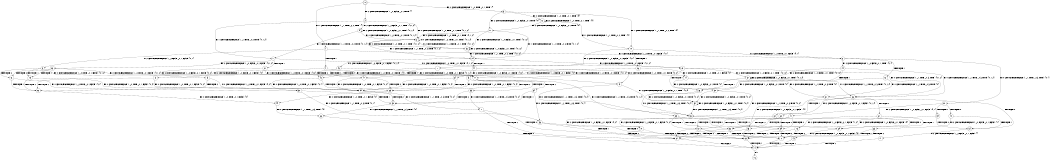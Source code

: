 digraph BCG {
size = "7, 10.5";
center = TRUE;
node [shape = circle];
0 [peripheries = 2];
0 -> 1 [label = "EX !1 !ATOMIC_EXCH_BRANCH (1, +1, TRUE, +0, 2, TRUE) !{}"];
0 -> 2 [label = "EX !2 !ATOMIC_EXCH_BRANCH (1, +0, FALSE, +0, 1, TRUE) !{}"];
0 -> 3 [label = "EX !0 !ATOMIC_EXCH_BRANCH (1, +0, TRUE, +0, 1, TRUE) !{}"];
1 -> 4 [label = "TERMINATE !1"];
1 -> 5 [label = "EX !2 !ATOMIC_EXCH_BRANCH (1, +0, FALSE, +0, 1, FALSE) !{0, 1}"];
1 -> 6 [label = "EX !0 !ATOMIC_EXCH_BRANCH (1, +0, TRUE, +0, 1, FALSE) !{0, 1}"];
2 -> 7 [label = "EX !1 !ATOMIC_EXCH_BRANCH (1, +1, TRUE, +0, 2, TRUE) !{0, 1, 2}"];
2 -> 8 [label = "EX !0 !ATOMIC_EXCH_BRANCH (1, +0, TRUE, +0, 1, TRUE) !{0, 1, 2}"];
2 -> 9 [label = "EX !2 !ATOMIC_EXCH_BRANCH (1, +0, FALSE, +0, 1, TRUE) !{0, 1, 2}"];
3 -> 10 [label = "EX !1 !ATOMIC_EXCH_BRANCH (1, +1, TRUE, +0, 2, TRUE) !{0}"];
3 -> 11 [label = "EX !2 !ATOMIC_EXCH_BRANCH (1, +0, FALSE, +0, 1, TRUE) !{0}"];
3 -> 12 [label = "EX !0 !ATOMIC_EXCH_BRANCH (1, +0, TRUE, +0, 1, TRUE) !{0}"];
4 -> 13 [label = "EX !2 !ATOMIC_EXCH_BRANCH (1, +0, FALSE, +0, 1, FALSE) !{0}"];
4 -> 14 [label = "EX !0 !ATOMIC_EXCH_BRANCH (1, +0, TRUE, +0, 1, FALSE) !{0}"];
5 -> 15 [label = "TERMINATE !1"];
5 -> 16 [label = "TERMINATE !2"];
5 -> 17 [label = "EX !0 !ATOMIC_EXCH_BRANCH (1, +0, TRUE, +0, 1, FALSE) !{0, 1, 2}"];
6 -> 18 [label = "TERMINATE !1"];
6 -> 19 [label = "EX !2 !ATOMIC_EXCH_BRANCH (1, +0, FALSE, +0, 1, TRUE) !{0, 1}"];
6 -> 20 [label = "EX !0 !ATOMIC_EXCH_BRANCH (1, +1, TRUE, +0, 3, TRUE) !{0, 1}"];
7 -> 21 [label = "TERMINATE !1"];
7 -> 22 [label = "EX !0 !ATOMIC_EXCH_BRANCH (1, +0, TRUE, +0, 1, FALSE) !{0, 1, 2}"];
7 -> 23 [label = "EX !2 !ATOMIC_EXCH_BRANCH (1, +0, FALSE, +0, 1, FALSE) !{0, 1, 2}"];
8 -> 24 [label = "EX !1 !ATOMIC_EXCH_BRANCH (1, +1, TRUE, +0, 2, TRUE) !{0, 1, 2}"];
8 -> 25 [label = "EX !2 !ATOMIC_EXCH_BRANCH (1, +0, FALSE, +0, 1, TRUE) !{0, 1, 2}"];
8 -> 8 [label = "EX !0 !ATOMIC_EXCH_BRANCH (1, +0, TRUE, +0, 1, TRUE) !{0, 1, 2}"];
9 -> 7 [label = "EX !1 !ATOMIC_EXCH_BRANCH (1, +1, TRUE, +0, 2, TRUE) !{0, 1, 2}"];
9 -> 8 [label = "EX !0 !ATOMIC_EXCH_BRANCH (1, +0, TRUE, +0, 1, TRUE) !{0, 1, 2}"];
9 -> 9 [label = "EX !2 !ATOMIC_EXCH_BRANCH (1, +0, FALSE, +0, 1, TRUE) !{0, 1, 2}"];
10 -> 26 [label = "TERMINATE !1"];
10 -> 27 [label = "EX !2 !ATOMIC_EXCH_BRANCH (1, +0, FALSE, +0, 1, FALSE) !{0, 1}"];
10 -> 6 [label = "EX !0 !ATOMIC_EXCH_BRANCH (1, +0, TRUE, +0, 1, FALSE) !{0, 1}"];
11 -> 24 [label = "EX !1 !ATOMIC_EXCH_BRANCH (1, +1, TRUE, +0, 2, TRUE) !{0, 1, 2}"];
11 -> 25 [label = "EX !2 !ATOMIC_EXCH_BRANCH (1, +0, FALSE, +0, 1, TRUE) !{0, 1, 2}"];
11 -> 8 [label = "EX !0 !ATOMIC_EXCH_BRANCH (1, +0, TRUE, +0, 1, TRUE) !{0, 1, 2}"];
12 -> 10 [label = "EX !1 !ATOMIC_EXCH_BRANCH (1, +1, TRUE, +0, 2, TRUE) !{0}"];
12 -> 11 [label = "EX !2 !ATOMIC_EXCH_BRANCH (1, +0, FALSE, +0, 1, TRUE) !{0}"];
12 -> 12 [label = "EX !0 !ATOMIC_EXCH_BRANCH (1, +0, TRUE, +0, 1, TRUE) !{0}"];
13 -> 28 [label = "TERMINATE !2"];
13 -> 29 [label = "EX !0 !ATOMIC_EXCH_BRANCH (1, +0, TRUE, +0, 1, FALSE) !{0, 2}"];
14 -> 30 [label = "EX !2 !ATOMIC_EXCH_BRANCH (1, +0, FALSE, +0, 1, TRUE) !{0}"];
14 -> 31 [label = "EX !0 !ATOMIC_EXCH_BRANCH (1, +1, TRUE, +0, 3, TRUE) !{0}"];
15 -> 28 [label = "TERMINATE !2"];
15 -> 29 [label = "EX !0 !ATOMIC_EXCH_BRANCH (1, +0, TRUE, +0, 1, FALSE) !{0, 2}"];
16 -> 28 [label = "TERMINATE !1"];
16 -> 32 [label = "EX !0 !ATOMIC_EXCH_BRANCH (1, +0, TRUE, +0, 1, FALSE) !{0, 1}"];
17 -> 33 [label = "TERMINATE !1"];
17 -> 34 [label = "TERMINATE !2"];
17 -> 35 [label = "EX !0 !ATOMIC_EXCH_BRANCH (1, +1, TRUE, +0, 3, TRUE) !{0, 1, 2}"];
18 -> 30 [label = "EX !2 !ATOMIC_EXCH_BRANCH (1, +0, FALSE, +0, 1, TRUE) !{0}"];
18 -> 31 [label = "EX !0 !ATOMIC_EXCH_BRANCH (1, +1, TRUE, +0, 3, TRUE) !{0}"];
19 -> 36 [label = "TERMINATE !1"];
19 -> 37 [label = "EX !2 !ATOMIC_EXCH_BRANCH (1, +0, FALSE, +0, 1, TRUE) !{0, 1, 2}"];
19 -> 38 [label = "EX !0 !ATOMIC_EXCH_BRANCH (1, +1, TRUE, +0, 3, TRUE) !{0, 1, 2}"];
20 -> 39 [label = "TERMINATE !1"];
20 -> 40 [label = "TERMINATE !0"];
20 -> 41 [label = "EX !2 !ATOMIC_EXCH_BRANCH (1, +0, FALSE, +0, 1, FALSE) !{0, 1}"];
21 -> 42 [label = "EX !0 !ATOMIC_EXCH_BRANCH (1, +0, TRUE, +0, 1, FALSE) !{0, 2}"];
21 -> 43 [label = "EX !2 !ATOMIC_EXCH_BRANCH (1, +0, FALSE, +0, 1, FALSE) !{0, 2}"];
22 -> 36 [label = "TERMINATE !1"];
22 -> 37 [label = "EX !2 !ATOMIC_EXCH_BRANCH (1, +0, FALSE, +0, 1, TRUE) !{0, 1, 2}"];
22 -> 38 [label = "EX !0 !ATOMIC_EXCH_BRANCH (1, +1, TRUE, +0, 3, TRUE) !{0, 1, 2}"];
23 -> 15 [label = "TERMINATE !1"];
23 -> 16 [label = "TERMINATE !2"];
23 -> 17 [label = "EX !0 !ATOMIC_EXCH_BRANCH (1, +0, TRUE, +0, 1, FALSE) !{0, 1, 2}"];
24 -> 44 [label = "TERMINATE !1"];
24 -> 45 [label = "EX !2 !ATOMIC_EXCH_BRANCH (1, +0, FALSE, +0, 1, FALSE) !{0, 1, 2}"];
24 -> 22 [label = "EX !0 !ATOMIC_EXCH_BRANCH (1, +0, TRUE, +0, 1, FALSE) !{0, 1, 2}"];
25 -> 24 [label = "EX !1 !ATOMIC_EXCH_BRANCH (1, +1, TRUE, +0, 2, TRUE) !{0, 1, 2}"];
25 -> 25 [label = "EX !2 !ATOMIC_EXCH_BRANCH (1, +0, FALSE, +0, 1, TRUE) !{0, 1, 2}"];
25 -> 8 [label = "EX !0 !ATOMIC_EXCH_BRANCH (1, +0, TRUE, +0, 1, TRUE) !{0, 1, 2}"];
26 -> 46 [label = "EX !2 !ATOMIC_EXCH_BRANCH (1, +0, FALSE, +0, 1, FALSE) !{0}"];
26 -> 14 [label = "EX !0 !ATOMIC_EXCH_BRANCH (1, +0, TRUE, +0, 1, FALSE) !{0}"];
27 -> 47 [label = "TERMINATE !1"];
27 -> 48 [label = "TERMINATE !2"];
27 -> 17 [label = "EX !0 !ATOMIC_EXCH_BRANCH (1, +0, TRUE, +0, 1, FALSE) !{0, 1, 2}"];
28 -> 49 [label = "EX !0 !ATOMIC_EXCH_BRANCH (1, +0, TRUE, +0, 1, FALSE) !{0}"];
29 -> 50 [label = "TERMINATE !2"];
29 -> 51 [label = "EX !0 !ATOMIC_EXCH_BRANCH (1, +1, TRUE, +0, 3, TRUE) !{0, 2}"];
30 -> 52 [label = "EX !2 !ATOMIC_EXCH_BRANCH (1, +0, FALSE, +0, 1, TRUE) !{0, 2}"];
30 -> 53 [label = "EX !0 !ATOMIC_EXCH_BRANCH (1, +1, TRUE, +0, 3, TRUE) !{0, 2}"];
31 -> 54 [label = "TERMINATE !0"];
31 -> 55 [label = "EX !2 !ATOMIC_EXCH_BRANCH (1, +0, FALSE, +0, 1, FALSE) !{0}"];
32 -> 50 [label = "TERMINATE !1"];
32 -> 56 [label = "EX !0 !ATOMIC_EXCH_BRANCH (1, +1, TRUE, +0, 3, TRUE) !{0, 1}"];
33 -> 50 [label = "TERMINATE !2"];
33 -> 51 [label = "EX !0 !ATOMIC_EXCH_BRANCH (1, +1, TRUE, +0, 3, TRUE) !{0, 2}"];
34 -> 50 [label = "TERMINATE !1"];
34 -> 56 [label = "EX !0 !ATOMIC_EXCH_BRANCH (1, +1, TRUE, +0, 3, TRUE) !{0, 1}"];
35 -> 57 [label = "TERMINATE !1"];
35 -> 58 [label = "TERMINATE !2"];
35 -> 59 [label = "TERMINATE !0"];
36 -> 52 [label = "EX !2 !ATOMIC_EXCH_BRANCH (1, +0, FALSE, +0, 1, TRUE) !{0, 2}"];
36 -> 53 [label = "EX !0 !ATOMIC_EXCH_BRANCH (1, +1, TRUE, +0, 3, TRUE) !{0, 2}"];
37 -> 36 [label = "TERMINATE !1"];
37 -> 37 [label = "EX !2 !ATOMIC_EXCH_BRANCH (1, +0, FALSE, +0, 1, TRUE) !{0, 1, 2}"];
37 -> 38 [label = "EX !0 !ATOMIC_EXCH_BRANCH (1, +1, TRUE, +0, 3, TRUE) !{0, 1, 2}"];
38 -> 60 [label = "TERMINATE !1"];
38 -> 61 [label = "TERMINATE !0"];
38 -> 62 [label = "EX !2 !ATOMIC_EXCH_BRANCH (1, +0, FALSE, +0, 1, FALSE) !{0, 1, 2}"];
39 -> 54 [label = "TERMINATE !0"];
39 -> 55 [label = "EX !2 !ATOMIC_EXCH_BRANCH (1, +0, FALSE, +0, 1, FALSE) !{0}"];
40 -> 54 [label = "TERMINATE !1"];
40 -> 63 [label = "EX !2 !ATOMIC_EXCH_BRANCH (1, +0, FALSE, +0, 1, FALSE) !{1}"];
41 -> 57 [label = "TERMINATE !1"];
41 -> 58 [label = "TERMINATE !2"];
41 -> 59 [label = "TERMINATE !0"];
42 -> 52 [label = "EX !2 !ATOMIC_EXCH_BRANCH (1, +0, FALSE, +0, 1, TRUE) !{0, 2}"];
42 -> 53 [label = "EX !0 !ATOMIC_EXCH_BRANCH (1, +1, TRUE, +0, 3, TRUE) !{0, 2}"];
43 -> 28 [label = "TERMINATE !2"];
43 -> 29 [label = "EX !0 !ATOMIC_EXCH_BRANCH (1, +0, TRUE, +0, 1, FALSE) !{0, 2}"];
44 -> 64 [label = "EX !2 !ATOMIC_EXCH_BRANCH (1, +0, FALSE, +0, 1, FALSE) !{0, 2}"];
44 -> 42 [label = "EX !0 !ATOMIC_EXCH_BRANCH (1, +0, TRUE, +0, 1, FALSE) !{0, 2}"];
45 -> 47 [label = "TERMINATE !1"];
45 -> 48 [label = "TERMINATE !2"];
45 -> 17 [label = "EX !0 !ATOMIC_EXCH_BRANCH (1, +0, TRUE, +0, 1, FALSE) !{0, 1, 2}"];
46 -> 65 [label = "TERMINATE !2"];
46 -> 29 [label = "EX !0 !ATOMIC_EXCH_BRANCH (1, +0, TRUE, +0, 1, FALSE) !{0, 2}"];
47 -> 65 [label = "TERMINATE !2"];
47 -> 29 [label = "EX !0 !ATOMIC_EXCH_BRANCH (1, +0, TRUE, +0, 1, FALSE) !{0, 2}"];
48 -> 65 [label = "TERMINATE !1"];
48 -> 32 [label = "EX !0 !ATOMIC_EXCH_BRANCH (1, +0, TRUE, +0, 1, FALSE) !{0, 1}"];
49 -> 66 [label = "EX !0 !ATOMIC_EXCH_BRANCH (1, +1, TRUE, +0, 3, TRUE) !{0}"];
50 -> 66 [label = "EX !0 !ATOMIC_EXCH_BRANCH (1, +1, TRUE, +0, 3, TRUE) !{0}"];
51 -> 67 [label = "TERMINATE !2"];
51 -> 68 [label = "TERMINATE !0"];
52 -> 52 [label = "EX !2 !ATOMIC_EXCH_BRANCH (1, +0, FALSE, +0, 1, TRUE) !{0, 2}"];
52 -> 53 [label = "EX !0 !ATOMIC_EXCH_BRANCH (1, +1, TRUE, +0, 3, TRUE) !{0, 2}"];
53 -> 69 [label = "TERMINATE !0"];
53 -> 70 [label = "EX !2 !ATOMIC_EXCH_BRANCH (1, +0, FALSE, +0, 1, FALSE) !{0, 2}"];
54 -> 71 [label = "EX !2 !ATOMIC_EXCH_BRANCH (1, +0, FALSE, +0, 1, FALSE) !{}"];
55 -> 67 [label = "TERMINATE !2"];
55 -> 68 [label = "TERMINATE !0"];
56 -> 67 [label = "TERMINATE !1"];
56 -> 72 [label = "TERMINATE !0"];
57 -> 67 [label = "TERMINATE !2"];
57 -> 68 [label = "TERMINATE !0"];
58 -> 67 [label = "TERMINATE !1"];
58 -> 72 [label = "TERMINATE !0"];
59 -> 68 [label = "TERMINATE !1"];
59 -> 72 [label = "TERMINATE !2"];
60 -> 69 [label = "TERMINATE !0"];
60 -> 70 [label = "EX !2 !ATOMIC_EXCH_BRANCH (1, +0, FALSE, +0, 1, FALSE) !{0, 2}"];
61 -> 69 [label = "TERMINATE !1"];
61 -> 73 [label = "EX !2 !ATOMIC_EXCH_BRANCH (1, +0, FALSE, +0, 1, FALSE) !{1, 2}"];
62 -> 57 [label = "TERMINATE !1"];
62 -> 58 [label = "TERMINATE !2"];
62 -> 59 [label = "TERMINATE !0"];
63 -> 68 [label = "TERMINATE !1"];
63 -> 72 [label = "TERMINATE !2"];
64 -> 65 [label = "TERMINATE !2"];
64 -> 29 [label = "EX !0 !ATOMIC_EXCH_BRANCH (1, +0, TRUE, +0, 1, FALSE) !{0, 2}"];
65 -> 49 [label = "EX !0 !ATOMIC_EXCH_BRANCH (1, +0, TRUE, +0, 1, FALSE) !{0}"];
66 -> 74 [label = "TERMINATE !0"];
67 -> 74 [label = "TERMINATE !0"];
68 -> 74 [label = "TERMINATE !2"];
69 -> 75 [label = "EX !2 !ATOMIC_EXCH_BRANCH (1, +0, FALSE, +0, 1, FALSE) !{2}"];
70 -> 67 [label = "TERMINATE !2"];
70 -> 68 [label = "TERMINATE !0"];
71 -> 74 [label = "TERMINATE !2"];
72 -> 74 [label = "TERMINATE !1"];
73 -> 68 [label = "TERMINATE !1"];
73 -> 72 [label = "TERMINATE !2"];
74 -> 76 [label = "exit"];
75 -> 74 [label = "TERMINATE !2"];
}
